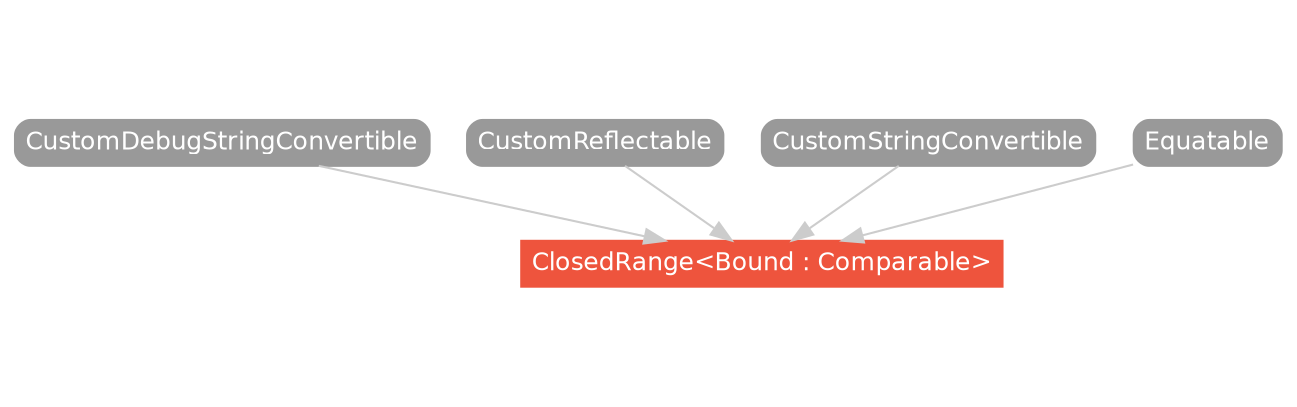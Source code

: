 strict digraph "ClosedRange<Bound : Comparable> - Type Hierarchy - SwiftDoc.org" {
    pad="0.1,0.8"
    node [shape=box, style="filled,rounded", color="#999999", fillcolor="#999999", fontcolor=white, fontname=Helvetica, fontnames="Helvetica,sansserif", fontsize=12, margin="0.07,0.05", height="0.3"]
    edge [color="#cccccc"]
    "ClosedRange<Bound : Comparable>" [URL="/type/ClosedRange/", style="filled", fillcolor="#ee543d", color="#ee543d"]
    "CustomDebugStringConvertible" [URL="/protocol/CustomDebugStringConvertible/hierarchy/"]
    "CustomReflectable" [URL="/protocol/CustomReflectable/hierarchy/"]
    "CustomStringConvertible" [URL="/protocol/CustomStringConvertible/hierarchy/"]
    "Equatable" [URL="/protocol/Equatable/hierarchy/"]    "CustomStringConvertible" -> "ClosedRange<Bound : Comparable>"
    "CustomDebugStringConvertible" -> "ClosedRange<Bound : Comparable>"
    "CustomReflectable" -> "ClosedRange<Bound : Comparable>"
    "Equatable" -> "ClosedRange<Bound : Comparable>"
    subgraph Types {
        rank = max; "ClosedRange<Bound : Comparable>";
    }
}